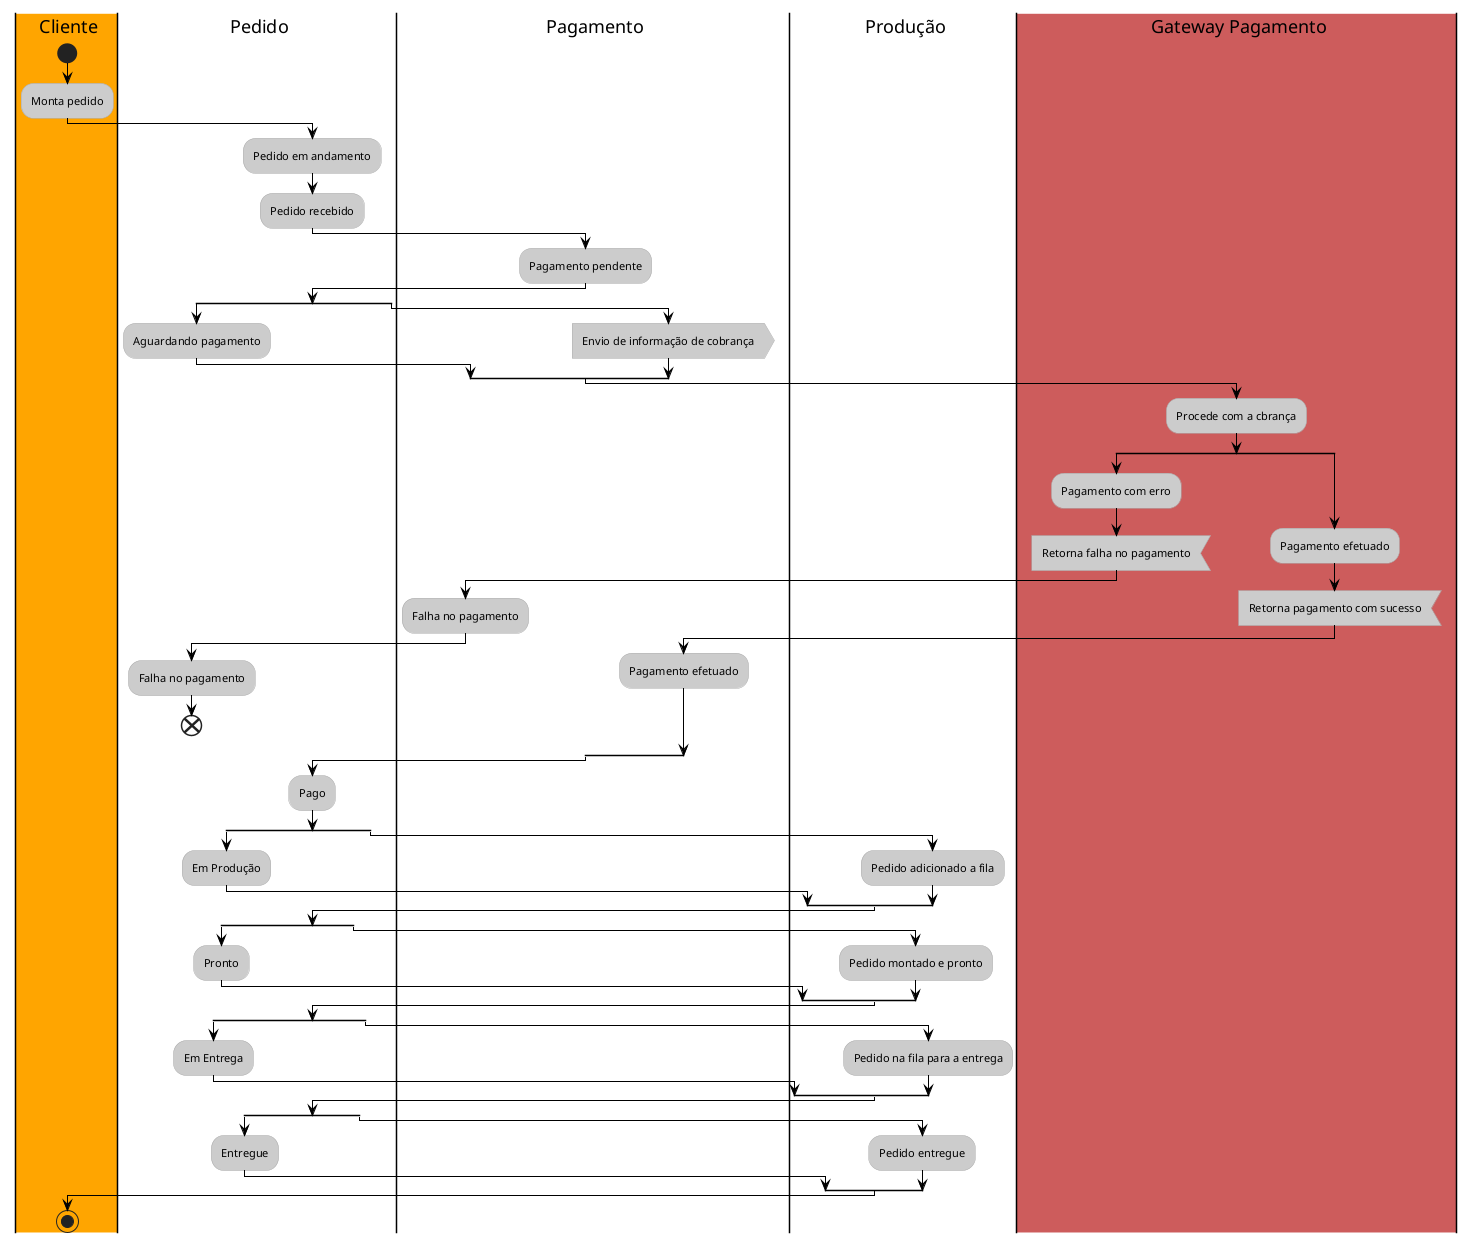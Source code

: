 @startuml SAGA_atividades

!theme reddress-lightorange

|#Orange|cliente| Cliente
|pedido| Pedido
|pagamento| Pagamento
|producao| Produção

|cliente|
start
:Monta pedido;

|pedido|

:Pedido em andamento;
:Pedido recebido;

|pagamento|

:Pagamento pendente;

split 
    |pedido|
    :Aguardando pagamento;
split again
    |pagamento|
    :Envio de informação de cobrança>
end split

|#IndianRed|gateway| Gateway Pagamento

:Procede com a cbrança;

split
    :Pagamento com erro;
    :Retorna falha no pagamento<
    |pagamento|
    :Falha no pagamento;
    |pedido|
    :Falha no pagamento;
    end
split again
    |gateway|
    :Pagamento efetuado;
    :Retorna pagamento com sucesso<
    |pagamento|
    :Pagamento efetuado;
end split

|pedido|

:Pago;

split
    |pedido|
    :Em Produção;
split again
    |producao|
    :Pedido adicionado a fila;
end split

split
    |pedido|
    :Pronto;
split again
    |producao|
    :Pedido montado e pronto;
end split
split
    |pedido|
    :Em Entrega;
split again
    |producao|
    :Pedido na fila para a entrega;
end split

split
    |pedido|
    :Entregue;
split again
    |producao|
    :Pedido entregue;
end split

|cliente|
stop

@enduml